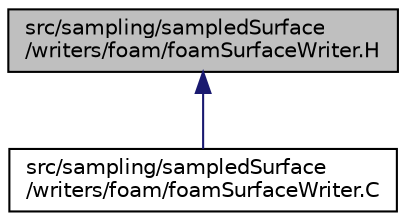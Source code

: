 digraph "src/sampling/sampledSurface/writers/foam/foamSurfaceWriter.H"
{
  bgcolor="transparent";
  edge [fontname="Helvetica",fontsize="10",labelfontname="Helvetica",labelfontsize="10"];
  node [fontname="Helvetica",fontsize="10",shape=record];
  Node160 [label="src/sampling/sampledSurface\l/writers/foam/foamSurfaceWriter.H",height=0.2,width=0.4,color="black", fillcolor="grey75", style="filled", fontcolor="black"];
  Node160 -> Node161 [dir="back",color="midnightblue",fontsize="10",style="solid",fontname="Helvetica"];
  Node161 [label="src/sampling/sampledSurface\l/writers/foam/foamSurfaceWriter.C",height=0.2,width=0.4,color="black",URL="$a15197.html"];
}
